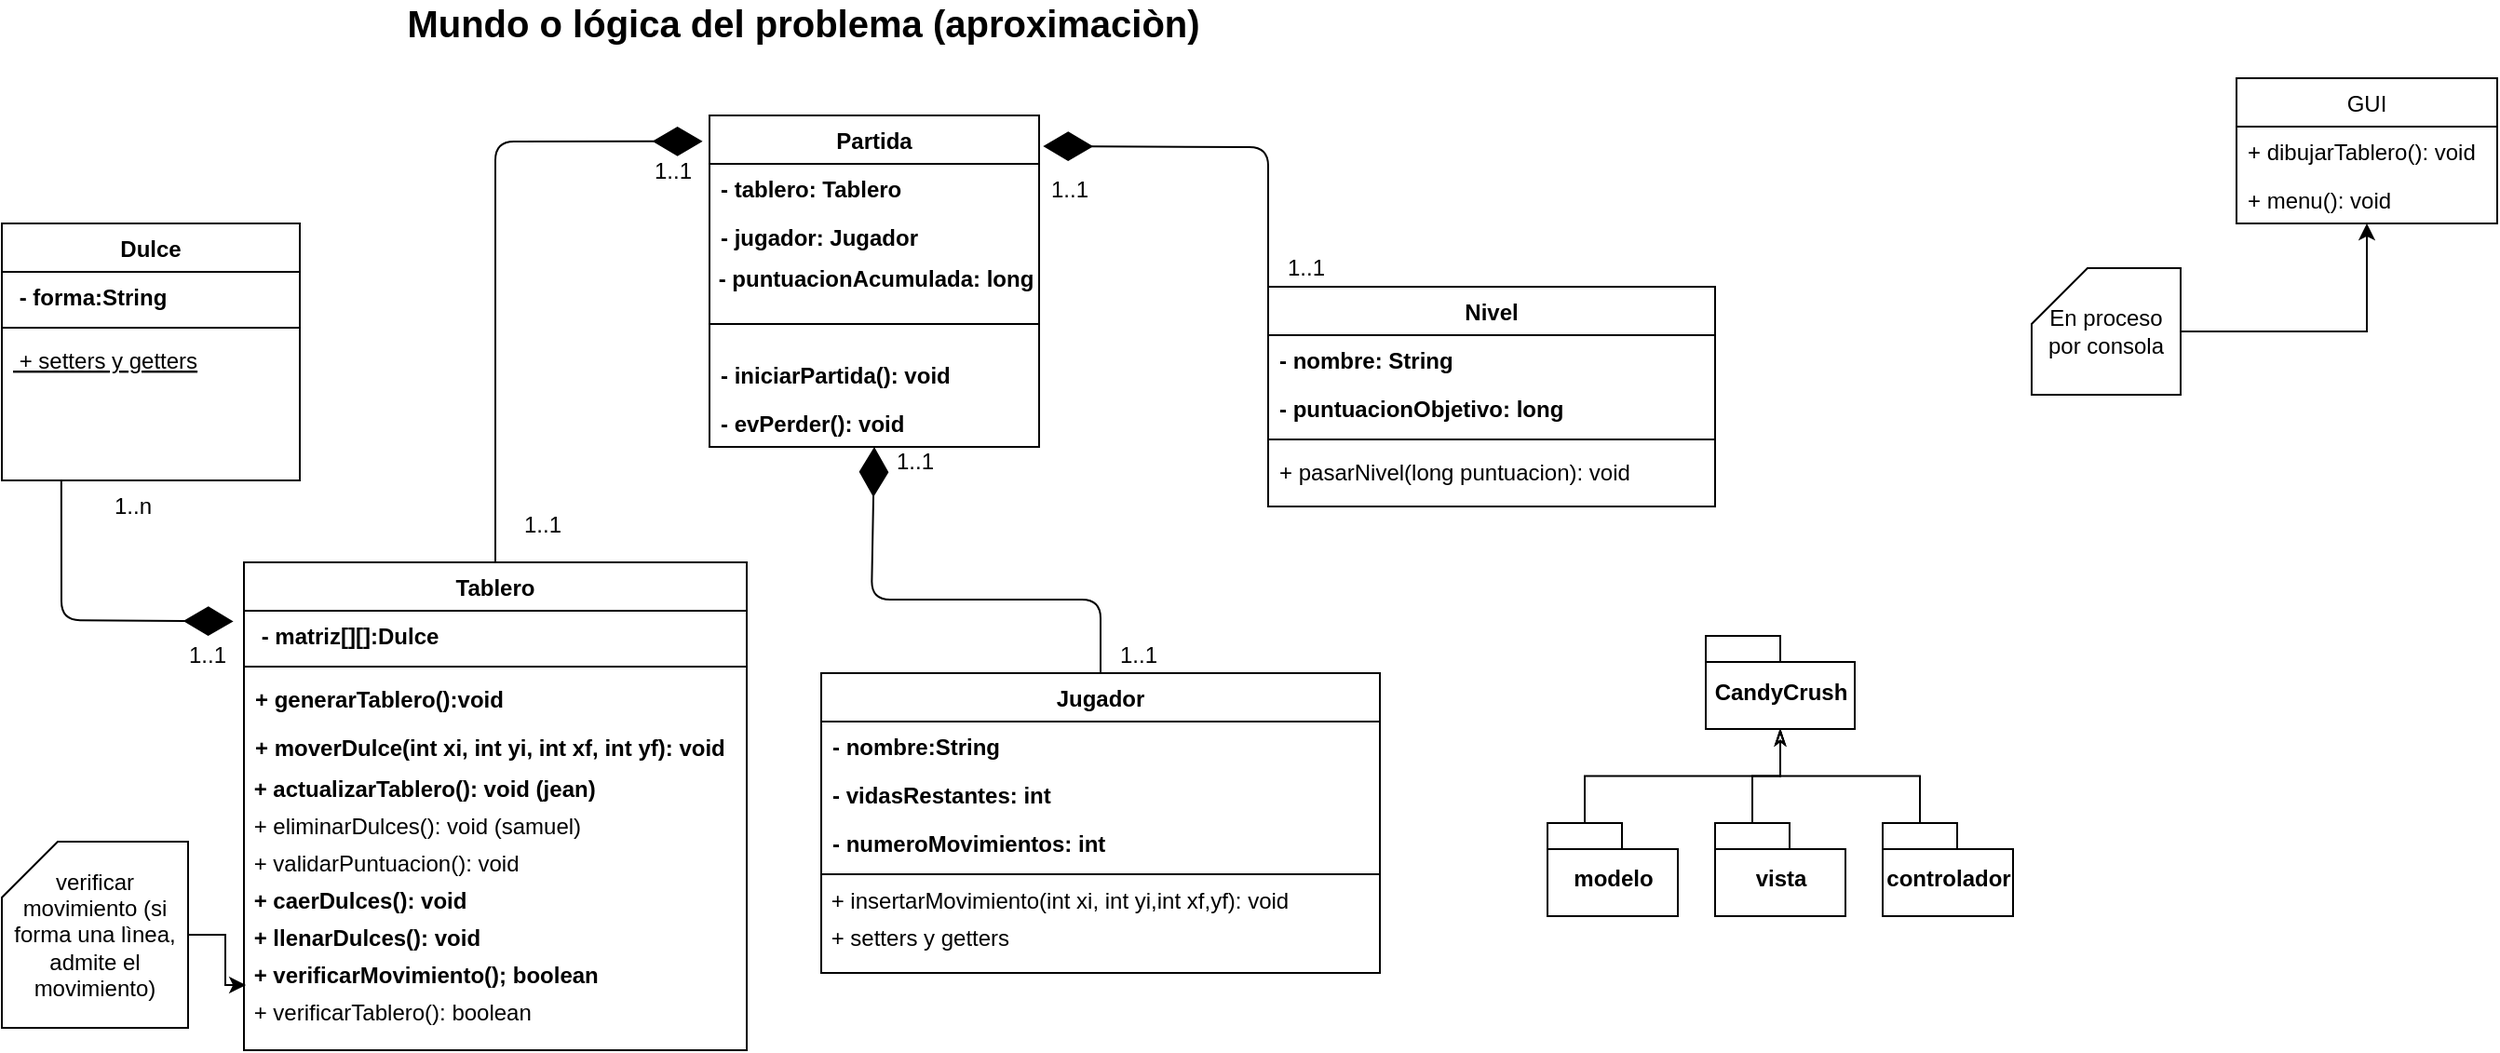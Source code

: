 <mxfile version="13.0.1" type="device"><diagram id="C5RBs43oDa-KdzZeNtuy" name="Page-1"><mxGraphModel dx="868" dy="503" grid="1" gridSize="10" guides="1" tooltips="1" connect="1" arrows="1" fold="1" page="1" pageScale="1" pageWidth="1600" pageHeight="1200" math="0" shadow="0"><root><mxCell id="WIyWlLk6GJQsqaUBKTNV-0"/><mxCell id="WIyWlLk6GJQsqaUBKTNV-1" parent="WIyWlLk6GJQsqaUBKTNV-0"/><mxCell id="cQPRmMjSlUN1KZrkLtFj-0" value="&lt;font style=&quot;font-size: 20px&quot;&gt;&lt;b&gt;Mundo o lógica del problema (aproximaciòn)&lt;/b&gt;&lt;/font&gt;" style="text;html=1;align=center;verticalAlign=middle;resizable=0;points=[];autosize=1;" parent="WIyWlLk6GJQsqaUBKTNV-1" vertex="1"><mxGeometry x="310" y="20" width="440" height="20" as="geometry"/></mxCell><mxCell id="zkfFHV4jXpPFQw0GAbJ--13" value="Partida" style="swimlane;fontStyle=1;align=center;verticalAlign=top;childLayout=stackLayout;horizontal=1;startSize=26;horizontalStack=0;resizeParent=1;resizeLast=0;collapsible=1;marginBottom=0;rounded=0;shadow=0;strokeWidth=1;" parent="WIyWlLk6GJQsqaUBKTNV-1" vertex="1"><mxGeometry x="480" y="80" width="177" height="178" as="geometry"><mxRectangle x="340" y="380" width="170" height="26" as="alternateBounds"/></mxGeometry></mxCell><mxCell id="zkfFHV4jXpPFQw0GAbJ--14" value="- tablero: Tablero" style="text;align=left;verticalAlign=top;spacingLeft=4;spacingRight=4;overflow=hidden;rotatable=0;points=[[0,0.5],[1,0.5]];portConstraint=eastwest;fontStyle=1" parent="zkfFHV4jXpPFQw0GAbJ--13" vertex="1"><mxGeometry y="26" width="177" height="26" as="geometry"/></mxCell><mxCell id="aWOyQPoQqMCsu_JMdcGt-1" value="- jugador: Jugador" style="text;align=left;verticalAlign=top;spacingLeft=4;spacingRight=4;overflow=hidden;rotatable=0;points=[[0,0.5],[1,0.5]];portConstraint=eastwest;fontStyle=1" parent="zkfFHV4jXpPFQw0GAbJ--13" vertex="1"><mxGeometry y="52" width="177" height="26" as="geometry"/></mxCell><mxCell id="z0Z8i_oPePoFpafT8YXw-0" value="&lt;b&gt;- puntuacionAcumulada: long&lt;/b&gt;" style="text;html=1;align=center;verticalAlign=middle;resizable=0;points=[];autosize=1;" parent="zkfFHV4jXpPFQw0GAbJ--13" vertex="1"><mxGeometry y="78" width="177" height="20" as="geometry"/></mxCell><mxCell id="zkfFHV4jXpPFQw0GAbJ--15" value="" style="line;html=1;strokeWidth=1;align=left;verticalAlign=middle;spacingTop=-1;spacingLeft=3;spacingRight=3;rotatable=0;labelPosition=right;points=[];portConstraint=eastwest;" parent="zkfFHV4jXpPFQw0GAbJ--13" vertex="1"><mxGeometry y="98" width="177" height="28" as="geometry"/></mxCell><mxCell id="aWOyQPoQqMCsu_JMdcGt-0" value="- iniciarPartida(): void" style="text;align=left;verticalAlign=top;spacingLeft=4;spacingRight=4;overflow=hidden;rotatable=0;points=[[0,0.5],[1,0.5]];portConstraint=eastwest;fontStyle=1" parent="zkfFHV4jXpPFQw0GAbJ--13" vertex="1"><mxGeometry y="126" width="177" height="26" as="geometry"/></mxCell><mxCell id="z0Z8i_oPePoFpafT8YXw-6" value="- evPerder(): void" style="text;align=left;verticalAlign=top;spacingLeft=4;spacingRight=4;overflow=hidden;rotatable=0;points=[[0,0.5],[1,0.5]];portConstraint=eastwest;fontStyle=1" parent="zkfFHV4jXpPFQw0GAbJ--13" vertex="1"><mxGeometry y="152" width="177" height="26" as="geometry"/></mxCell><mxCell id="cQPRmMjSlUN1KZrkLtFj-4" value="" style="endArrow=diamondThin;endFill=1;endSize=24;html=1;exitX=0.5;exitY=0;exitDx=0;exitDy=0;entryX=-0.021;entryY=0.078;entryDx=0;entryDy=0;entryPerimeter=0;" parent="WIyWlLk6GJQsqaUBKTNV-1" source="zkfFHV4jXpPFQw0GAbJ--0" target="zkfFHV4jXpPFQw0GAbJ--13" edge="1"><mxGeometry width="160" relative="1" as="geometry"><mxPoint x="470" y="260" as="sourcePoint"/><mxPoint x="630" y="260" as="targetPoint"/><Array as="points"><mxPoint x="365" y="94"/></Array></mxGeometry></mxCell><mxCell id="cQPRmMjSlUN1KZrkLtFj-5" value="1..1" style="text;html=1;align=center;verticalAlign=middle;resizable=0;points=[];autosize=1;" parent="WIyWlLk6GJQsqaUBKTNV-1" vertex="1"><mxGeometry x="370" y="290" width="40" height="20" as="geometry"/></mxCell><mxCell id="cQPRmMjSlUN1KZrkLtFj-6" value="1..1" style="text;html=1;align=center;verticalAlign=middle;resizable=0;points=[];autosize=1;" parent="WIyWlLk6GJQsqaUBKTNV-1" vertex="1"><mxGeometry x="440" y="100" width="40" height="20" as="geometry"/></mxCell><mxCell id="cQPRmMjSlUN1KZrkLtFj-7" value="" style="endArrow=diamondThin;endFill=1;endSize=24;html=1;entryX=0.5;entryY=1;entryDx=0;entryDy=0;exitX=0.5;exitY=0;exitDx=0;exitDy=0;" parent="WIyWlLk6GJQsqaUBKTNV-1" source="zkfFHV4jXpPFQw0GAbJ--17" target="zkfFHV4jXpPFQw0GAbJ--13" edge="1"><mxGeometry width="160" relative="1" as="geometry"><mxPoint x="470" y="260" as="sourcePoint"/><mxPoint x="630" y="260" as="targetPoint"/><Array as="points"><mxPoint x="690" y="340"/><mxPoint x="567" y="340"/></Array></mxGeometry></mxCell><mxCell id="cQPRmMjSlUN1KZrkLtFj-8" value="1..1" style="text;html=1;align=center;verticalAlign=middle;resizable=0;points=[];autosize=1;" parent="WIyWlLk6GJQsqaUBKTNV-1" vertex="1"><mxGeometry x="690" y="359.5" width="40" height="20" as="geometry"/></mxCell><mxCell id="cQPRmMjSlUN1KZrkLtFj-9" value="1..1" style="text;html=1;align=center;verticalAlign=middle;resizable=0;points=[];autosize=1;" parent="WIyWlLk6GJQsqaUBKTNV-1" vertex="1"><mxGeometry x="570" y="256" width="40" height="20" as="geometry"/></mxCell><mxCell id="cQPRmMjSlUN1KZrkLtFj-10" value="" style="endArrow=diamondThin;endFill=1;endSize=24;html=1;exitX=0.387;exitY=1.009;exitDx=0;exitDy=0;exitPerimeter=0;entryX=-0.021;entryY=0.121;entryDx=0;entryDy=0;entryPerimeter=0;" parent="WIyWlLk6GJQsqaUBKTNV-1" target="zkfFHV4jXpPFQw0GAbJ--0" edge="1"><mxGeometry width="160" relative="1" as="geometry"><mxPoint x="131.92" y="276.234" as="sourcePoint"/><mxPoint x="630" y="260" as="targetPoint"/><Array as="points"><mxPoint x="132" y="351"/></Array></mxGeometry></mxCell><mxCell id="cQPRmMjSlUN1KZrkLtFj-11" value="1..n" style="text;html=1;align=center;verticalAlign=middle;resizable=0;points=[];autosize=1;" parent="WIyWlLk6GJQsqaUBKTNV-1" vertex="1"><mxGeometry x="150" y="280" width="40" height="20" as="geometry"/></mxCell><mxCell id="cQPRmMjSlUN1KZrkLtFj-12" value="1..1" style="text;html=1;align=center;verticalAlign=middle;resizable=0;points=[];autosize=1;" parent="WIyWlLk6GJQsqaUBKTNV-1" vertex="1"><mxGeometry x="190" y="359.5" width="40" height="20" as="geometry"/></mxCell><mxCell id="cQPRmMjSlUN1KZrkLtFj-24" value="" style="endArrow=diamondThin;endFill=1;endSize=24;html=1;exitX=0;exitY=0;exitDx=0;exitDy=0;entryX=1.012;entryY=0.093;entryDx=0;entryDy=0;entryPerimeter=0;" parent="WIyWlLk6GJQsqaUBKTNV-1" source="cQPRmMjSlUN1KZrkLtFj-18" target="zkfFHV4jXpPFQw0GAbJ--13" edge="1"><mxGeometry width="160" relative="1" as="geometry"><mxPoint x="630" y="130" as="sourcePoint"/><mxPoint x="646" y="90" as="targetPoint"/><Array as="points"><mxPoint x="780" y="97"/></Array></mxGeometry></mxCell><mxCell id="cQPRmMjSlUN1KZrkLtFj-25" value="1..1" style="text;html=1;align=center;verticalAlign=middle;resizable=0;points=[];autosize=1;" parent="WIyWlLk6GJQsqaUBKTNV-1" vertex="1"><mxGeometry x="653" y="110" width="40" height="20" as="geometry"/></mxCell><mxCell id="cQPRmMjSlUN1KZrkLtFj-26" value="1..1" style="text;html=1;align=center;verticalAlign=middle;resizable=0;points=[];autosize=1;" parent="WIyWlLk6GJQsqaUBKTNV-1" vertex="1"><mxGeometry x="780" y="152" width="40" height="20" as="geometry"/></mxCell><mxCell id="U02UQu3CwSspGUISUH4P-6" style="edgeStyle=orthogonalEdgeStyle;rounded=0;orthogonalLoop=1;jettySize=auto;html=1;exitX=1;exitY=0.5;exitDx=0;exitDy=0;exitPerimeter=0;entryX=0.004;entryY=0.75;entryDx=0;entryDy=0;entryPerimeter=0;" parent="WIyWlLk6GJQsqaUBKTNV-1" source="U02UQu3CwSspGUISUH4P-2" target="U02UQu3CwSspGUISUH4P-5" edge="1"><mxGeometry relative="1" as="geometry"/></mxCell><mxCell id="U02UQu3CwSspGUISUH4P-2" value="verificar movimiento (si forma una lìnea, admite el movimiento)" style="shape=card;whiteSpace=wrap;html=1;" parent="WIyWlLk6GJQsqaUBKTNV-1" vertex="1"><mxGeometry x="100" y="470" width="100" height="100" as="geometry"/></mxCell><mxCell id="zkfFHV4jXpPFQw0GAbJ--0" value="Tablero&#10;" style="swimlane;fontStyle=1;align=center;verticalAlign=top;childLayout=stackLayout;horizontal=1;startSize=26;horizontalStack=0;resizeParent=1;resizeLast=0;collapsible=1;marginBottom=0;rounded=0;shadow=0;strokeWidth=1;" parent="WIyWlLk6GJQsqaUBKTNV-1" vertex="1"><mxGeometry x="230" y="320" width="270" height="262" as="geometry"><mxRectangle x="230" y="140" width="160" height="26" as="alternateBounds"/></mxGeometry></mxCell><mxCell id="zkfFHV4jXpPFQw0GAbJ--1" value=" - matriz[][]:Dulce" style="text;align=left;verticalAlign=top;spacingLeft=4;spacingRight=4;overflow=hidden;rotatable=0;points=[[0,0.5],[1,0.5]];portConstraint=eastwest;fontStyle=1" parent="zkfFHV4jXpPFQw0GAbJ--0" vertex="1"><mxGeometry y="26" width="270" height="26" as="geometry"/></mxCell><mxCell id="zkfFHV4jXpPFQw0GAbJ--4" value="" style="line;html=1;strokeWidth=1;align=left;verticalAlign=middle;spacingTop=-1;spacingLeft=3;spacingRight=3;rotatable=0;labelPosition=right;points=[];portConstraint=eastwest;" parent="zkfFHV4jXpPFQw0GAbJ--0" vertex="1"><mxGeometry y="52" width="270" height="8" as="geometry"/></mxCell><mxCell id="zkfFHV4jXpPFQw0GAbJ--5" value="+ generarTablero():void" style="text;align=left;verticalAlign=top;spacingLeft=4;spacingRight=4;overflow=hidden;rotatable=0;points=[[0,0.5],[1,0.5]];portConstraint=eastwest;fontStyle=1" parent="zkfFHV4jXpPFQw0GAbJ--0" vertex="1"><mxGeometry y="60" width="270" height="26" as="geometry"/></mxCell><mxCell id="z0Z8i_oPePoFpafT8YXw-1" value="+ moverDulce(int xi, int yi, int xf, int yf): void" style="text;align=left;verticalAlign=top;spacingLeft=4;spacingRight=4;overflow=hidden;rotatable=0;points=[[0,0.5],[1,0.5]];portConstraint=eastwest;fontStyle=1" parent="zkfFHV4jXpPFQw0GAbJ--0" vertex="1"><mxGeometry y="86" width="270" height="26" as="geometry"/></mxCell><mxCell id="z0Z8i_oPePoFpafT8YXw-4" value="&lt;b&gt;&amp;nbsp;+ actualizarTablero(): void (jean)&lt;/b&gt;" style="text;html=1;align=left;verticalAlign=middle;resizable=0;points=[];autosize=1;" parent="zkfFHV4jXpPFQw0GAbJ--0" vertex="1"><mxGeometry y="112" width="270" height="20" as="geometry"/></mxCell><mxCell id="z0Z8i_oPePoFpafT8YXw-7" value="&amp;nbsp;+ eliminarDulces(): void (samuel)" style="text;html=1;align=left;verticalAlign=middle;resizable=0;points=[];autosize=1;" parent="zkfFHV4jXpPFQw0GAbJ--0" vertex="1"><mxGeometry y="132" width="270" height="20" as="geometry"/></mxCell><mxCell id="z0Z8i_oPePoFpafT8YXw-8" value="&amp;nbsp;+ validarPuntuacion(): void" style="text;html=1;align=left;verticalAlign=middle;resizable=0;points=[];autosize=1;" parent="zkfFHV4jXpPFQw0GAbJ--0" vertex="1"><mxGeometry y="152" width="270" height="20" as="geometry"/></mxCell><mxCell id="U02UQu3CwSspGUISUH4P-3" value="&lt;b&gt;&amp;nbsp;+ caerDulces(): void&lt;/b&gt;" style="text;html=1;align=left;verticalAlign=middle;resizable=0;points=[];autosize=1;" parent="zkfFHV4jXpPFQw0GAbJ--0" vertex="1"><mxGeometry y="172" width="270" height="20" as="geometry"/></mxCell><mxCell id="U02UQu3CwSspGUISUH4P-4" value="&lt;b&gt;&amp;nbsp;+ llenarDulces(): void&lt;/b&gt;" style="text;html=1;align=left;verticalAlign=middle;resizable=0;points=[];autosize=1;" parent="zkfFHV4jXpPFQw0GAbJ--0" vertex="1"><mxGeometry y="192" width="270" height="20" as="geometry"/></mxCell><mxCell id="U02UQu3CwSspGUISUH4P-5" value="&lt;b&gt;&amp;nbsp;+ verificarMovimiento(); boolean&amp;nbsp;&lt;/b&gt;" style="text;html=1;align=left;verticalAlign=middle;resizable=0;points=[];autosize=1;" parent="zkfFHV4jXpPFQw0GAbJ--0" vertex="1"><mxGeometry y="212" width="270" height="20" as="geometry"/></mxCell><mxCell id="U02UQu3CwSspGUISUH4P-9" value="&amp;nbsp;+ verificarTablero(): boolean" style="text;html=1;align=left;verticalAlign=middle;resizable=0;points=[];autosize=1;" parent="zkfFHV4jXpPFQw0GAbJ--0" vertex="1"><mxGeometry y="232" width="270" height="20" as="geometry"/></mxCell><mxCell id="zkfFHV4jXpPFQw0GAbJ--17" value="Jugador" style="swimlane;fontStyle=1;align=center;verticalAlign=top;childLayout=stackLayout;horizontal=1;startSize=26;horizontalStack=0;resizeParent=1;resizeLast=0;collapsible=1;marginBottom=0;rounded=0;shadow=0;strokeWidth=1;" parent="WIyWlLk6GJQsqaUBKTNV-1" vertex="1"><mxGeometry x="540" y="379.5" width="300" height="161" as="geometry"><mxRectangle x="550" y="140" width="160" height="26" as="alternateBounds"/></mxGeometry></mxCell><mxCell id="zkfFHV4jXpPFQw0GAbJ--18" value="- nombre:String" style="text;align=left;verticalAlign=top;spacingLeft=4;spacingRight=4;overflow=hidden;rotatable=0;points=[[0,0.5],[1,0.5]];portConstraint=eastwest;fontStyle=1" parent="zkfFHV4jXpPFQw0GAbJ--17" vertex="1"><mxGeometry y="26" width="300" height="26" as="geometry"/></mxCell><mxCell id="zkfFHV4jXpPFQw0GAbJ--19" value="- vidasRestantes: int" style="text;align=left;verticalAlign=top;spacingLeft=4;spacingRight=4;overflow=hidden;rotatable=0;points=[[0,0.5],[1,0.5]];portConstraint=eastwest;rounded=0;shadow=0;html=0;fontStyle=1" parent="zkfFHV4jXpPFQw0GAbJ--17" vertex="1"><mxGeometry y="52" width="300" height="26" as="geometry"/></mxCell><mxCell id="z0Z8i_oPePoFpafT8YXw-13" value="- numeroMovimientos: int" style="text;align=left;verticalAlign=top;spacingLeft=4;spacingRight=4;overflow=hidden;rotatable=0;points=[[0,0.5],[1,0.5]];portConstraint=eastwest;rounded=0;shadow=0;html=0;fontStyle=1" parent="zkfFHV4jXpPFQw0GAbJ--17" vertex="1"><mxGeometry y="78" width="300" height="26" as="geometry"/></mxCell><mxCell id="zkfFHV4jXpPFQw0GAbJ--23" value="" style="line;html=1;strokeWidth=1;align=left;verticalAlign=middle;spacingTop=-1;spacingLeft=3;spacingRight=3;rotatable=0;labelPosition=right;points=[];portConstraint=eastwest;" parent="zkfFHV4jXpPFQw0GAbJ--17" vertex="1"><mxGeometry y="104" width="300" height="8" as="geometry"/></mxCell><mxCell id="z0Z8i_oPePoFpafT8YXw-2" value="&amp;nbsp;+ insertarMovimiento(int xi, int yi,int xf,yf): void" style="text;html=1;align=left;verticalAlign=middle;resizable=0;points=[];autosize=1;" parent="zkfFHV4jXpPFQw0GAbJ--17" vertex="1"><mxGeometry y="112" width="300" height="20" as="geometry"/></mxCell><mxCell id="U02UQu3CwSspGUISUH4P-7" value="&amp;nbsp;+ setters y getters" style="text;html=1;align=left;verticalAlign=middle;resizable=0;points=[];autosize=1;" parent="zkfFHV4jXpPFQw0GAbJ--17" vertex="1"><mxGeometry y="132" width="300" height="20" as="geometry"/></mxCell><mxCell id="U02UQu3CwSspGUISUH4P-12" style="edgeStyle=orthogonalEdgeStyle;rounded=0;orthogonalLoop=1;jettySize=auto;html=1;" parent="WIyWlLk6GJQsqaUBKTNV-1" source="U02UQu3CwSspGUISUH4P-11" target="U02UQu3CwSspGUISUH4P-15" edge="1"><mxGeometry relative="1" as="geometry"/></mxCell><mxCell id="U02UQu3CwSspGUISUH4P-11" value="En proceso&lt;br&gt;por consola" style="shape=card;whiteSpace=wrap;html=1;" parent="WIyWlLk6GJQsqaUBKTNV-1" vertex="1"><mxGeometry x="1190" y="162" width="80" height="68" as="geometry"/></mxCell><mxCell id="U02UQu3CwSspGUISUH4P-15" value="GUI" style="swimlane;fontStyle=0;childLayout=stackLayout;horizontal=1;startSize=26;fillColor=none;horizontalStack=0;resizeParent=1;resizeParentMax=0;resizeLast=0;collapsible=1;marginBottom=0;" parent="WIyWlLk6GJQsqaUBKTNV-1" vertex="1"><mxGeometry x="1300" y="60" width="140" height="78" as="geometry"/></mxCell><mxCell id="U02UQu3CwSspGUISUH4P-16" value="+ dibujarTablero(): void" style="text;strokeColor=none;fillColor=none;align=left;verticalAlign=top;spacingLeft=4;spacingRight=4;overflow=hidden;rotatable=0;points=[[0,0.5],[1,0.5]];portConstraint=eastwest;" parent="U02UQu3CwSspGUISUH4P-15" vertex="1"><mxGeometry y="26" width="140" height="26" as="geometry"/></mxCell><mxCell id="U02UQu3CwSspGUISUH4P-18" value="+ menu(): void" style="text;strokeColor=none;fillColor=none;align=left;verticalAlign=top;spacingLeft=4;spacingRight=4;overflow=hidden;rotatable=0;points=[[0,0.5],[1,0.5]];portConstraint=eastwest;" parent="U02UQu3CwSspGUISUH4P-15" vertex="1"><mxGeometry y="52" width="140" height="26" as="geometry"/></mxCell><mxCell id="U02UQu3CwSspGUISUH4P-23" style="edgeStyle=orthogonalEdgeStyle;rounded=0;orthogonalLoop=1;jettySize=auto;html=1;exitX=0;exitY=0;exitDx=20;exitDy=0;exitPerimeter=0;entryX=0.5;entryY=1;entryDx=0;entryDy=0;entryPerimeter=0;endArrow=classicThin;endFill=0;" parent="WIyWlLk6GJQsqaUBKTNV-1" source="U02UQu3CwSspGUISUH4P-19" target="U02UQu3CwSspGUISUH4P-22" edge="1"><mxGeometry relative="1" as="geometry"/></mxCell><mxCell id="U02UQu3CwSspGUISUH4P-19" value="modelo" style="shape=folder;fontStyle=1;spacingTop=10;tabWidth=40;tabHeight=14;tabPosition=left;html=1;" parent="WIyWlLk6GJQsqaUBKTNV-1" vertex="1"><mxGeometry x="930" y="460" width="70" height="50" as="geometry"/></mxCell><mxCell id="U02UQu3CwSspGUISUH4P-24" style="edgeStyle=orthogonalEdgeStyle;rounded=0;orthogonalLoop=1;jettySize=auto;html=1;exitX=0;exitY=0;exitDx=20;exitDy=0;exitPerimeter=0;endArrow=classicThin;endFill=0;" parent="WIyWlLk6GJQsqaUBKTNV-1" source="U02UQu3CwSspGUISUH4P-20" target="U02UQu3CwSspGUISUH4P-22" edge="1"><mxGeometry relative="1" as="geometry"/></mxCell><mxCell id="U02UQu3CwSspGUISUH4P-20" value="vista" style="shape=folder;fontStyle=1;spacingTop=10;tabWidth=40;tabHeight=14;tabPosition=left;html=1;" parent="WIyWlLk6GJQsqaUBKTNV-1" vertex="1"><mxGeometry x="1020" y="460" width="70" height="50" as="geometry"/></mxCell><mxCell id="U02UQu3CwSspGUISUH4P-26" style="edgeStyle=orthogonalEdgeStyle;rounded=0;orthogonalLoop=1;jettySize=auto;html=1;exitX=0;exitY=0;exitDx=20;exitDy=0;exitPerimeter=0;endArrow=classicThin;endFill=0;" parent="WIyWlLk6GJQsqaUBKTNV-1" source="U02UQu3CwSspGUISUH4P-21" target="U02UQu3CwSspGUISUH4P-22" edge="1"><mxGeometry relative="1" as="geometry"/></mxCell><mxCell id="U02UQu3CwSspGUISUH4P-21" value="controlador" style="shape=folder;fontStyle=1;spacingTop=10;tabWidth=40;tabHeight=14;tabPosition=left;html=1;" parent="WIyWlLk6GJQsqaUBKTNV-1" vertex="1"><mxGeometry x="1110" y="460" width="70" height="50" as="geometry"/></mxCell><mxCell id="U02UQu3CwSspGUISUH4P-22" value="CandyCrush" style="shape=folder;fontStyle=1;spacingTop=10;tabWidth=40;tabHeight=14;tabPosition=left;html=1;" parent="WIyWlLk6GJQsqaUBKTNV-1" vertex="1"><mxGeometry x="1015" y="359.5" width="80" height="50" as="geometry"/></mxCell><mxCell id="zkfFHV4jXpPFQw0GAbJ--6" value="Dulce" style="swimlane;fontStyle=1;align=center;verticalAlign=top;childLayout=stackLayout;horizontal=1;startSize=26;horizontalStack=0;resizeParent=1;resizeLast=0;collapsible=1;marginBottom=0;rounded=0;shadow=0;strokeWidth=1;" parent="WIyWlLk6GJQsqaUBKTNV-1" vertex="1"><mxGeometry x="100" y="138" width="160" height="138" as="geometry"><mxRectangle x="130" y="380" width="160" height="26" as="alternateBounds"/></mxGeometry></mxCell><mxCell id="zkfFHV4jXpPFQw0GAbJ--7" value=" - forma:String" style="text;align=left;verticalAlign=top;spacingLeft=4;spacingRight=4;overflow=hidden;rotatable=0;points=[[0,0.5],[1,0.5]];portConstraint=eastwest;fontStyle=1" parent="zkfFHV4jXpPFQw0GAbJ--6" vertex="1"><mxGeometry y="26" width="160" height="26" as="geometry"/></mxCell><mxCell id="zkfFHV4jXpPFQw0GAbJ--9" value="" style="line;html=1;strokeWidth=1;align=left;verticalAlign=middle;spacingTop=-1;spacingLeft=3;spacingRight=3;rotatable=0;labelPosition=right;points=[];portConstraint=eastwest;" parent="zkfFHV4jXpPFQw0GAbJ--6" vertex="1"><mxGeometry y="52" width="160" height="8" as="geometry"/></mxCell><mxCell id="zkfFHV4jXpPFQw0GAbJ--10" value=" + setters y getters" style="text;align=left;verticalAlign=top;spacingLeft=4;spacingRight=4;overflow=hidden;rotatable=0;points=[[0,0.5],[1,0.5]];portConstraint=eastwest;fontStyle=4" parent="zkfFHV4jXpPFQw0GAbJ--6" vertex="1"><mxGeometry y="60" width="160" height="26" as="geometry"/></mxCell><mxCell id="cQPRmMjSlUN1KZrkLtFj-18" value="Nivel" style="swimlane;fontStyle=1;align=center;verticalAlign=top;childLayout=stackLayout;horizontal=1;startSize=26;horizontalStack=0;resizeParent=1;resizeLast=0;collapsible=1;marginBottom=0;rounded=0;shadow=0;strokeWidth=1;" parent="WIyWlLk6GJQsqaUBKTNV-1" vertex="1"><mxGeometry x="780" y="172" width="240" height="118" as="geometry"><mxRectangle x="230" y="140" width="160" height="26" as="alternateBounds"/></mxGeometry></mxCell><mxCell id="cQPRmMjSlUN1KZrkLtFj-19" value="- nombre: String" style="text;align=left;verticalAlign=top;spacingLeft=4;spacingRight=4;overflow=hidden;rotatable=0;points=[[0,0.5],[1,0.5]];portConstraint=eastwest;fontStyle=1" parent="cQPRmMjSlUN1KZrkLtFj-18" vertex="1"><mxGeometry y="26" width="240" height="26" as="geometry"/></mxCell><mxCell id="cQPRmMjSlUN1KZrkLtFj-20" value="- puntuacionObjetivo: long" style="text;align=left;verticalAlign=top;spacingLeft=4;spacingRight=4;overflow=hidden;rotatable=0;points=[[0,0.5],[1,0.5]];portConstraint=eastwest;rounded=0;shadow=0;html=0;fontStyle=1" parent="cQPRmMjSlUN1KZrkLtFj-18" vertex="1"><mxGeometry y="52" width="240" height="26" as="geometry"/></mxCell><mxCell id="cQPRmMjSlUN1KZrkLtFj-21" value="" style="line;html=1;strokeWidth=1;align=left;verticalAlign=middle;spacingTop=-1;spacingLeft=3;spacingRight=3;rotatable=0;labelPosition=right;points=[];portConstraint=eastwest;" parent="cQPRmMjSlUN1KZrkLtFj-18" vertex="1"><mxGeometry y="78" width="240" height="8" as="geometry"/></mxCell><mxCell id="cQPRmMjSlUN1KZrkLtFj-22" value="+ pasarNivel(long puntuacion): void" style="text;align=left;verticalAlign=top;spacingLeft=4;spacingRight=4;overflow=hidden;rotatable=0;points=[[0,0.5],[1,0.5]];portConstraint=eastwest;fontStyle=0" parent="cQPRmMjSlUN1KZrkLtFj-18" vertex="1"><mxGeometry y="86" width="240" height="26" as="geometry"/></mxCell></root></mxGraphModel></diagram></mxfile>